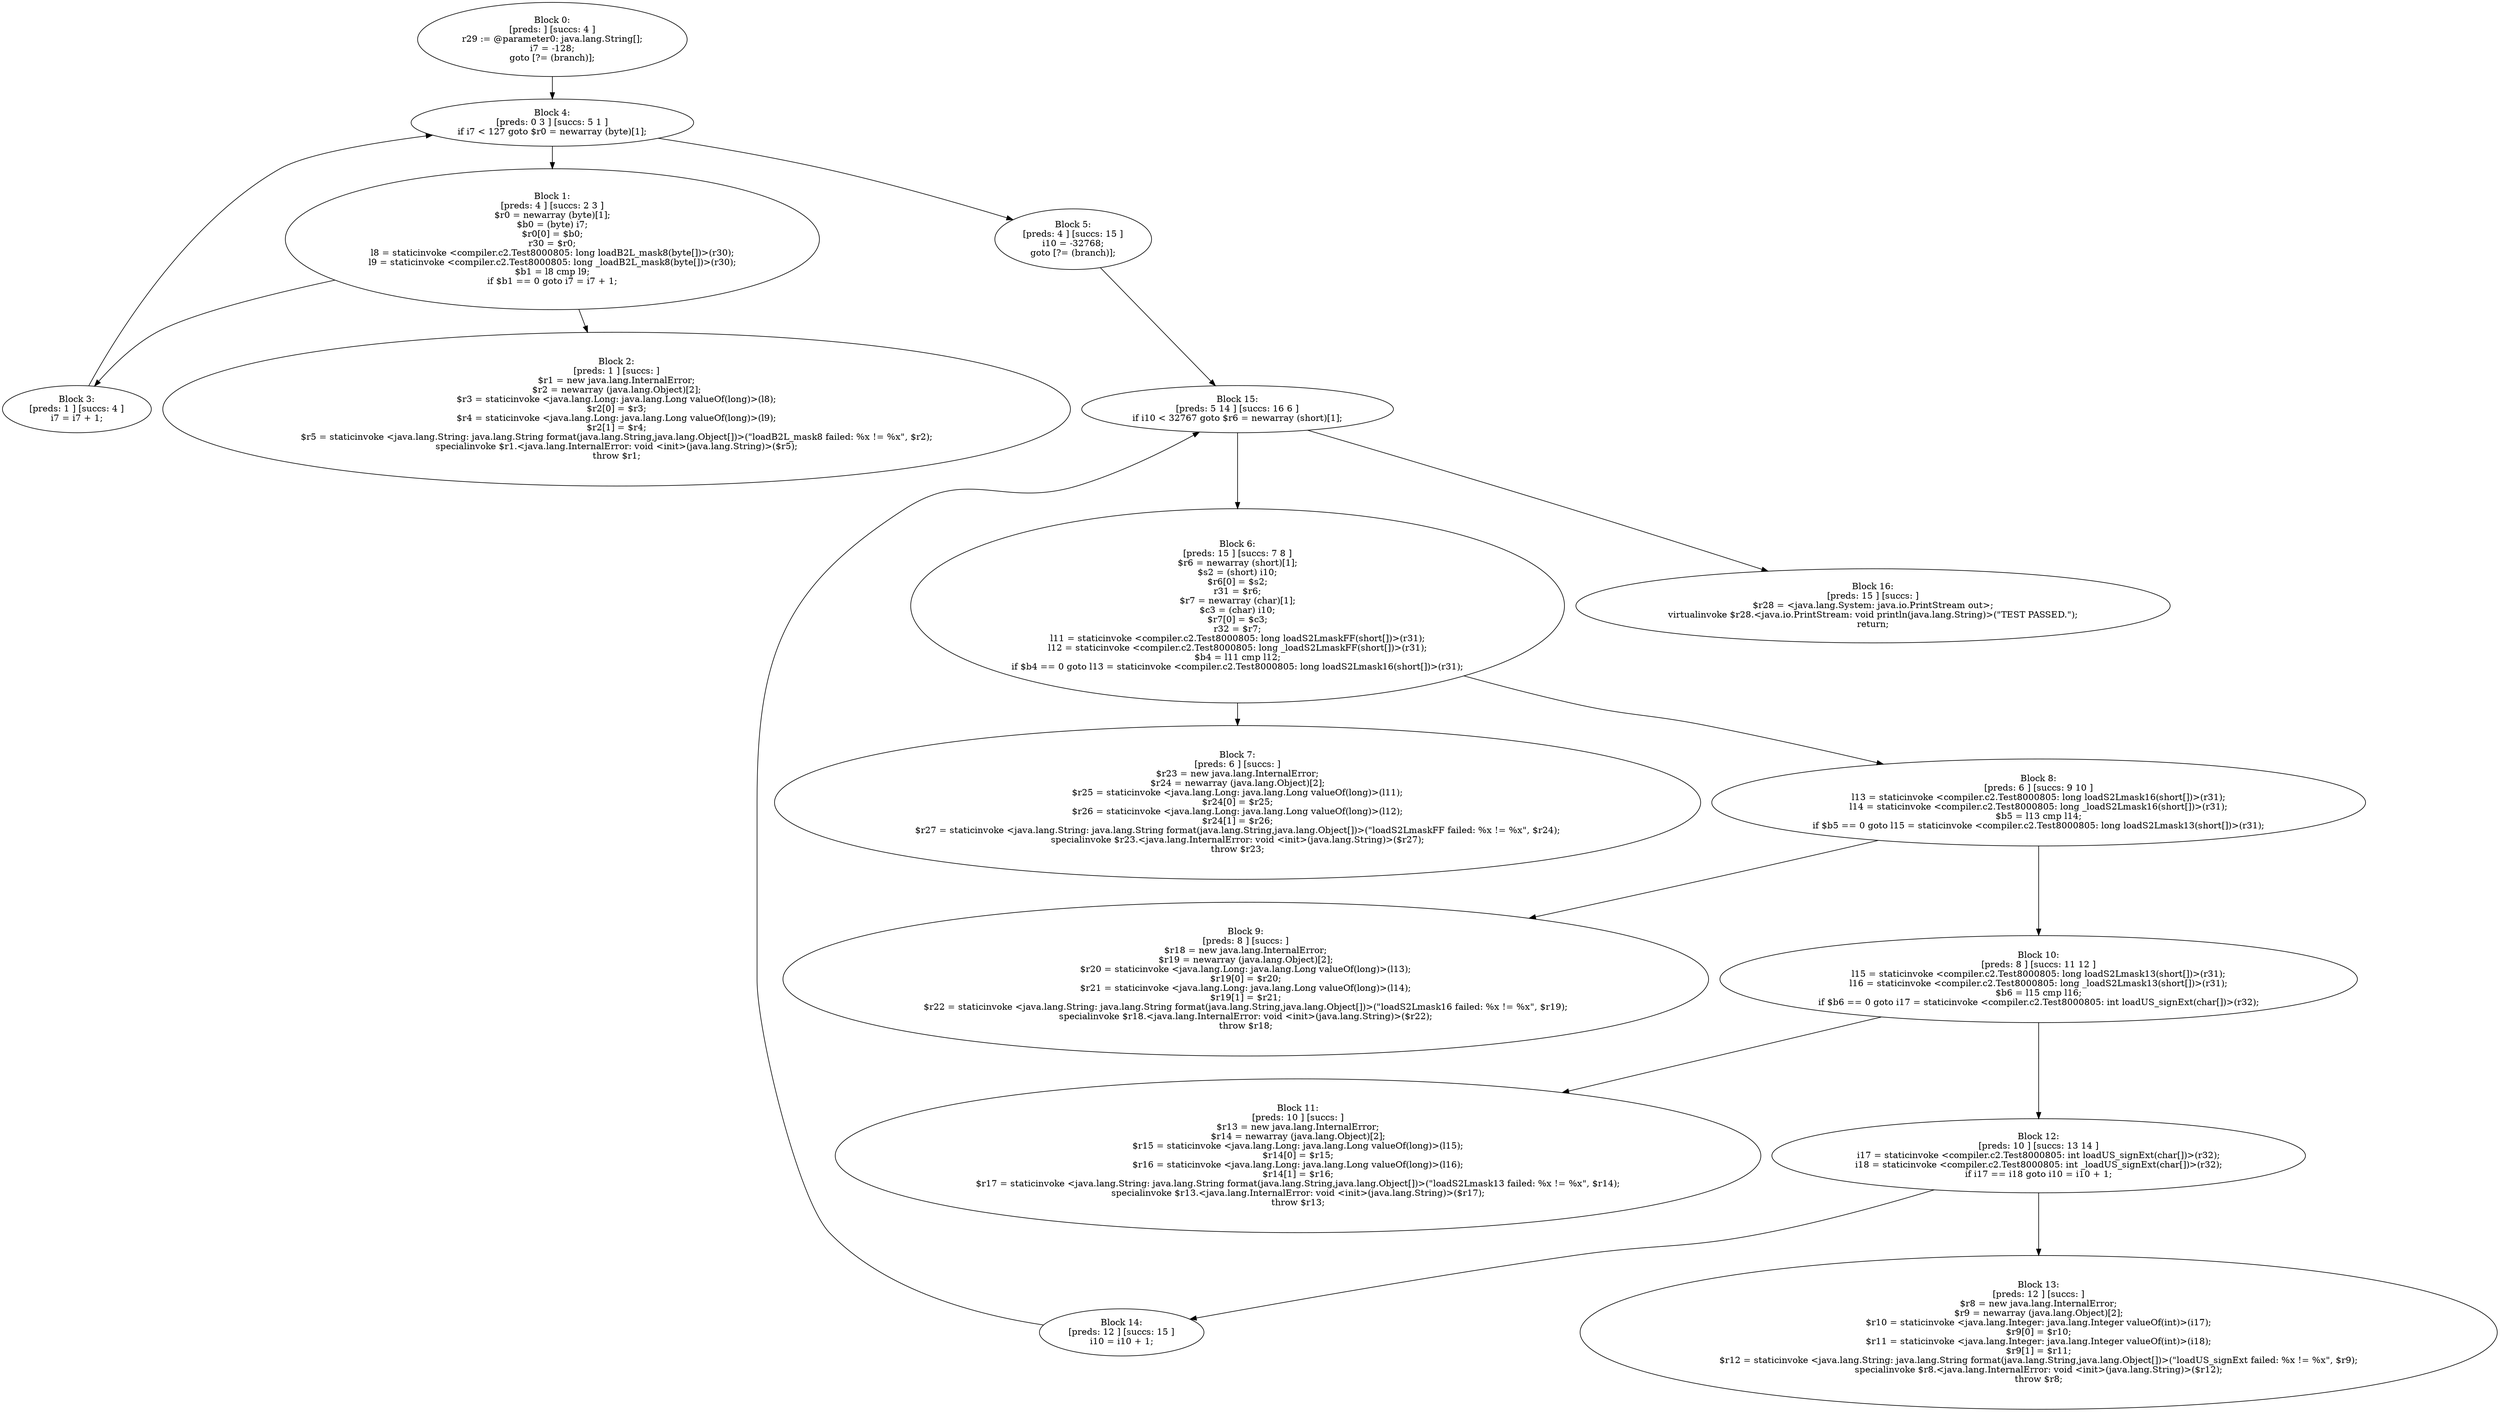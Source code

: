digraph "unitGraph" {
    "Block 0:
[preds: ] [succs: 4 ]
r29 := @parameter0: java.lang.String[];
i7 = -128;
goto [?= (branch)];
"
    "Block 1:
[preds: 4 ] [succs: 2 3 ]
$r0 = newarray (byte)[1];
$b0 = (byte) i7;
$r0[0] = $b0;
r30 = $r0;
l8 = staticinvoke <compiler.c2.Test8000805: long loadB2L_mask8(byte[])>(r30);
l9 = staticinvoke <compiler.c2.Test8000805: long _loadB2L_mask8(byte[])>(r30);
$b1 = l8 cmp l9;
if $b1 == 0 goto i7 = i7 + 1;
"
    "Block 2:
[preds: 1 ] [succs: ]
$r1 = new java.lang.InternalError;
$r2 = newarray (java.lang.Object)[2];
$r3 = staticinvoke <java.lang.Long: java.lang.Long valueOf(long)>(l8);
$r2[0] = $r3;
$r4 = staticinvoke <java.lang.Long: java.lang.Long valueOf(long)>(l9);
$r2[1] = $r4;
$r5 = staticinvoke <java.lang.String: java.lang.String format(java.lang.String,java.lang.Object[])>(\"loadB2L_mask8 failed: %x != %x\", $r2);
specialinvoke $r1.<java.lang.InternalError: void <init>(java.lang.String)>($r5);
throw $r1;
"
    "Block 3:
[preds: 1 ] [succs: 4 ]
i7 = i7 + 1;
"
    "Block 4:
[preds: 0 3 ] [succs: 5 1 ]
if i7 < 127 goto $r0 = newarray (byte)[1];
"
    "Block 5:
[preds: 4 ] [succs: 15 ]
i10 = -32768;
goto [?= (branch)];
"
    "Block 6:
[preds: 15 ] [succs: 7 8 ]
$r6 = newarray (short)[1];
$s2 = (short) i10;
$r6[0] = $s2;
r31 = $r6;
$r7 = newarray (char)[1];
$c3 = (char) i10;
$r7[0] = $c3;
r32 = $r7;
l11 = staticinvoke <compiler.c2.Test8000805: long loadS2LmaskFF(short[])>(r31);
l12 = staticinvoke <compiler.c2.Test8000805: long _loadS2LmaskFF(short[])>(r31);
$b4 = l11 cmp l12;
if $b4 == 0 goto l13 = staticinvoke <compiler.c2.Test8000805: long loadS2Lmask16(short[])>(r31);
"
    "Block 7:
[preds: 6 ] [succs: ]
$r23 = new java.lang.InternalError;
$r24 = newarray (java.lang.Object)[2];
$r25 = staticinvoke <java.lang.Long: java.lang.Long valueOf(long)>(l11);
$r24[0] = $r25;
$r26 = staticinvoke <java.lang.Long: java.lang.Long valueOf(long)>(l12);
$r24[1] = $r26;
$r27 = staticinvoke <java.lang.String: java.lang.String format(java.lang.String,java.lang.Object[])>(\"loadS2LmaskFF failed: %x != %x\", $r24);
specialinvoke $r23.<java.lang.InternalError: void <init>(java.lang.String)>($r27);
throw $r23;
"
    "Block 8:
[preds: 6 ] [succs: 9 10 ]
l13 = staticinvoke <compiler.c2.Test8000805: long loadS2Lmask16(short[])>(r31);
l14 = staticinvoke <compiler.c2.Test8000805: long _loadS2Lmask16(short[])>(r31);
$b5 = l13 cmp l14;
if $b5 == 0 goto l15 = staticinvoke <compiler.c2.Test8000805: long loadS2Lmask13(short[])>(r31);
"
    "Block 9:
[preds: 8 ] [succs: ]
$r18 = new java.lang.InternalError;
$r19 = newarray (java.lang.Object)[2];
$r20 = staticinvoke <java.lang.Long: java.lang.Long valueOf(long)>(l13);
$r19[0] = $r20;
$r21 = staticinvoke <java.lang.Long: java.lang.Long valueOf(long)>(l14);
$r19[1] = $r21;
$r22 = staticinvoke <java.lang.String: java.lang.String format(java.lang.String,java.lang.Object[])>(\"loadS2Lmask16 failed: %x != %x\", $r19);
specialinvoke $r18.<java.lang.InternalError: void <init>(java.lang.String)>($r22);
throw $r18;
"
    "Block 10:
[preds: 8 ] [succs: 11 12 ]
l15 = staticinvoke <compiler.c2.Test8000805: long loadS2Lmask13(short[])>(r31);
l16 = staticinvoke <compiler.c2.Test8000805: long _loadS2Lmask13(short[])>(r31);
$b6 = l15 cmp l16;
if $b6 == 0 goto i17 = staticinvoke <compiler.c2.Test8000805: int loadUS_signExt(char[])>(r32);
"
    "Block 11:
[preds: 10 ] [succs: ]
$r13 = new java.lang.InternalError;
$r14 = newarray (java.lang.Object)[2];
$r15 = staticinvoke <java.lang.Long: java.lang.Long valueOf(long)>(l15);
$r14[0] = $r15;
$r16 = staticinvoke <java.lang.Long: java.lang.Long valueOf(long)>(l16);
$r14[1] = $r16;
$r17 = staticinvoke <java.lang.String: java.lang.String format(java.lang.String,java.lang.Object[])>(\"loadS2Lmask13 failed: %x != %x\", $r14);
specialinvoke $r13.<java.lang.InternalError: void <init>(java.lang.String)>($r17);
throw $r13;
"
    "Block 12:
[preds: 10 ] [succs: 13 14 ]
i17 = staticinvoke <compiler.c2.Test8000805: int loadUS_signExt(char[])>(r32);
i18 = staticinvoke <compiler.c2.Test8000805: int _loadUS_signExt(char[])>(r32);
if i17 == i18 goto i10 = i10 + 1;
"
    "Block 13:
[preds: 12 ] [succs: ]
$r8 = new java.lang.InternalError;
$r9 = newarray (java.lang.Object)[2];
$r10 = staticinvoke <java.lang.Integer: java.lang.Integer valueOf(int)>(i17);
$r9[0] = $r10;
$r11 = staticinvoke <java.lang.Integer: java.lang.Integer valueOf(int)>(i18);
$r9[1] = $r11;
$r12 = staticinvoke <java.lang.String: java.lang.String format(java.lang.String,java.lang.Object[])>(\"loadUS_signExt failed: %x != %x\", $r9);
specialinvoke $r8.<java.lang.InternalError: void <init>(java.lang.String)>($r12);
throw $r8;
"
    "Block 14:
[preds: 12 ] [succs: 15 ]
i10 = i10 + 1;
"
    "Block 15:
[preds: 5 14 ] [succs: 16 6 ]
if i10 < 32767 goto $r6 = newarray (short)[1];
"
    "Block 16:
[preds: 15 ] [succs: ]
$r28 = <java.lang.System: java.io.PrintStream out>;
virtualinvoke $r28.<java.io.PrintStream: void println(java.lang.String)>(\"TEST PASSED.\");
return;
"
    "Block 0:
[preds: ] [succs: 4 ]
r29 := @parameter0: java.lang.String[];
i7 = -128;
goto [?= (branch)];
"->"Block 4:
[preds: 0 3 ] [succs: 5 1 ]
if i7 < 127 goto $r0 = newarray (byte)[1];
";
    "Block 1:
[preds: 4 ] [succs: 2 3 ]
$r0 = newarray (byte)[1];
$b0 = (byte) i7;
$r0[0] = $b0;
r30 = $r0;
l8 = staticinvoke <compiler.c2.Test8000805: long loadB2L_mask8(byte[])>(r30);
l9 = staticinvoke <compiler.c2.Test8000805: long _loadB2L_mask8(byte[])>(r30);
$b1 = l8 cmp l9;
if $b1 == 0 goto i7 = i7 + 1;
"->"Block 2:
[preds: 1 ] [succs: ]
$r1 = new java.lang.InternalError;
$r2 = newarray (java.lang.Object)[2];
$r3 = staticinvoke <java.lang.Long: java.lang.Long valueOf(long)>(l8);
$r2[0] = $r3;
$r4 = staticinvoke <java.lang.Long: java.lang.Long valueOf(long)>(l9);
$r2[1] = $r4;
$r5 = staticinvoke <java.lang.String: java.lang.String format(java.lang.String,java.lang.Object[])>(\"loadB2L_mask8 failed: %x != %x\", $r2);
specialinvoke $r1.<java.lang.InternalError: void <init>(java.lang.String)>($r5);
throw $r1;
";
    "Block 1:
[preds: 4 ] [succs: 2 3 ]
$r0 = newarray (byte)[1];
$b0 = (byte) i7;
$r0[0] = $b0;
r30 = $r0;
l8 = staticinvoke <compiler.c2.Test8000805: long loadB2L_mask8(byte[])>(r30);
l9 = staticinvoke <compiler.c2.Test8000805: long _loadB2L_mask8(byte[])>(r30);
$b1 = l8 cmp l9;
if $b1 == 0 goto i7 = i7 + 1;
"->"Block 3:
[preds: 1 ] [succs: 4 ]
i7 = i7 + 1;
";
    "Block 3:
[preds: 1 ] [succs: 4 ]
i7 = i7 + 1;
"->"Block 4:
[preds: 0 3 ] [succs: 5 1 ]
if i7 < 127 goto $r0 = newarray (byte)[1];
";
    "Block 4:
[preds: 0 3 ] [succs: 5 1 ]
if i7 < 127 goto $r0 = newarray (byte)[1];
"->"Block 5:
[preds: 4 ] [succs: 15 ]
i10 = -32768;
goto [?= (branch)];
";
    "Block 4:
[preds: 0 3 ] [succs: 5 1 ]
if i7 < 127 goto $r0 = newarray (byte)[1];
"->"Block 1:
[preds: 4 ] [succs: 2 3 ]
$r0 = newarray (byte)[1];
$b0 = (byte) i7;
$r0[0] = $b0;
r30 = $r0;
l8 = staticinvoke <compiler.c2.Test8000805: long loadB2L_mask8(byte[])>(r30);
l9 = staticinvoke <compiler.c2.Test8000805: long _loadB2L_mask8(byte[])>(r30);
$b1 = l8 cmp l9;
if $b1 == 0 goto i7 = i7 + 1;
";
    "Block 5:
[preds: 4 ] [succs: 15 ]
i10 = -32768;
goto [?= (branch)];
"->"Block 15:
[preds: 5 14 ] [succs: 16 6 ]
if i10 < 32767 goto $r6 = newarray (short)[1];
";
    "Block 6:
[preds: 15 ] [succs: 7 8 ]
$r6 = newarray (short)[1];
$s2 = (short) i10;
$r6[0] = $s2;
r31 = $r6;
$r7 = newarray (char)[1];
$c3 = (char) i10;
$r7[0] = $c3;
r32 = $r7;
l11 = staticinvoke <compiler.c2.Test8000805: long loadS2LmaskFF(short[])>(r31);
l12 = staticinvoke <compiler.c2.Test8000805: long _loadS2LmaskFF(short[])>(r31);
$b4 = l11 cmp l12;
if $b4 == 0 goto l13 = staticinvoke <compiler.c2.Test8000805: long loadS2Lmask16(short[])>(r31);
"->"Block 7:
[preds: 6 ] [succs: ]
$r23 = new java.lang.InternalError;
$r24 = newarray (java.lang.Object)[2];
$r25 = staticinvoke <java.lang.Long: java.lang.Long valueOf(long)>(l11);
$r24[0] = $r25;
$r26 = staticinvoke <java.lang.Long: java.lang.Long valueOf(long)>(l12);
$r24[1] = $r26;
$r27 = staticinvoke <java.lang.String: java.lang.String format(java.lang.String,java.lang.Object[])>(\"loadS2LmaskFF failed: %x != %x\", $r24);
specialinvoke $r23.<java.lang.InternalError: void <init>(java.lang.String)>($r27);
throw $r23;
";
    "Block 6:
[preds: 15 ] [succs: 7 8 ]
$r6 = newarray (short)[1];
$s2 = (short) i10;
$r6[0] = $s2;
r31 = $r6;
$r7 = newarray (char)[1];
$c3 = (char) i10;
$r7[0] = $c3;
r32 = $r7;
l11 = staticinvoke <compiler.c2.Test8000805: long loadS2LmaskFF(short[])>(r31);
l12 = staticinvoke <compiler.c2.Test8000805: long _loadS2LmaskFF(short[])>(r31);
$b4 = l11 cmp l12;
if $b4 == 0 goto l13 = staticinvoke <compiler.c2.Test8000805: long loadS2Lmask16(short[])>(r31);
"->"Block 8:
[preds: 6 ] [succs: 9 10 ]
l13 = staticinvoke <compiler.c2.Test8000805: long loadS2Lmask16(short[])>(r31);
l14 = staticinvoke <compiler.c2.Test8000805: long _loadS2Lmask16(short[])>(r31);
$b5 = l13 cmp l14;
if $b5 == 0 goto l15 = staticinvoke <compiler.c2.Test8000805: long loadS2Lmask13(short[])>(r31);
";
    "Block 8:
[preds: 6 ] [succs: 9 10 ]
l13 = staticinvoke <compiler.c2.Test8000805: long loadS2Lmask16(short[])>(r31);
l14 = staticinvoke <compiler.c2.Test8000805: long _loadS2Lmask16(short[])>(r31);
$b5 = l13 cmp l14;
if $b5 == 0 goto l15 = staticinvoke <compiler.c2.Test8000805: long loadS2Lmask13(short[])>(r31);
"->"Block 9:
[preds: 8 ] [succs: ]
$r18 = new java.lang.InternalError;
$r19 = newarray (java.lang.Object)[2];
$r20 = staticinvoke <java.lang.Long: java.lang.Long valueOf(long)>(l13);
$r19[0] = $r20;
$r21 = staticinvoke <java.lang.Long: java.lang.Long valueOf(long)>(l14);
$r19[1] = $r21;
$r22 = staticinvoke <java.lang.String: java.lang.String format(java.lang.String,java.lang.Object[])>(\"loadS2Lmask16 failed: %x != %x\", $r19);
specialinvoke $r18.<java.lang.InternalError: void <init>(java.lang.String)>($r22);
throw $r18;
";
    "Block 8:
[preds: 6 ] [succs: 9 10 ]
l13 = staticinvoke <compiler.c2.Test8000805: long loadS2Lmask16(short[])>(r31);
l14 = staticinvoke <compiler.c2.Test8000805: long _loadS2Lmask16(short[])>(r31);
$b5 = l13 cmp l14;
if $b5 == 0 goto l15 = staticinvoke <compiler.c2.Test8000805: long loadS2Lmask13(short[])>(r31);
"->"Block 10:
[preds: 8 ] [succs: 11 12 ]
l15 = staticinvoke <compiler.c2.Test8000805: long loadS2Lmask13(short[])>(r31);
l16 = staticinvoke <compiler.c2.Test8000805: long _loadS2Lmask13(short[])>(r31);
$b6 = l15 cmp l16;
if $b6 == 0 goto i17 = staticinvoke <compiler.c2.Test8000805: int loadUS_signExt(char[])>(r32);
";
    "Block 10:
[preds: 8 ] [succs: 11 12 ]
l15 = staticinvoke <compiler.c2.Test8000805: long loadS2Lmask13(short[])>(r31);
l16 = staticinvoke <compiler.c2.Test8000805: long _loadS2Lmask13(short[])>(r31);
$b6 = l15 cmp l16;
if $b6 == 0 goto i17 = staticinvoke <compiler.c2.Test8000805: int loadUS_signExt(char[])>(r32);
"->"Block 11:
[preds: 10 ] [succs: ]
$r13 = new java.lang.InternalError;
$r14 = newarray (java.lang.Object)[2];
$r15 = staticinvoke <java.lang.Long: java.lang.Long valueOf(long)>(l15);
$r14[0] = $r15;
$r16 = staticinvoke <java.lang.Long: java.lang.Long valueOf(long)>(l16);
$r14[1] = $r16;
$r17 = staticinvoke <java.lang.String: java.lang.String format(java.lang.String,java.lang.Object[])>(\"loadS2Lmask13 failed: %x != %x\", $r14);
specialinvoke $r13.<java.lang.InternalError: void <init>(java.lang.String)>($r17);
throw $r13;
";
    "Block 10:
[preds: 8 ] [succs: 11 12 ]
l15 = staticinvoke <compiler.c2.Test8000805: long loadS2Lmask13(short[])>(r31);
l16 = staticinvoke <compiler.c2.Test8000805: long _loadS2Lmask13(short[])>(r31);
$b6 = l15 cmp l16;
if $b6 == 0 goto i17 = staticinvoke <compiler.c2.Test8000805: int loadUS_signExt(char[])>(r32);
"->"Block 12:
[preds: 10 ] [succs: 13 14 ]
i17 = staticinvoke <compiler.c2.Test8000805: int loadUS_signExt(char[])>(r32);
i18 = staticinvoke <compiler.c2.Test8000805: int _loadUS_signExt(char[])>(r32);
if i17 == i18 goto i10 = i10 + 1;
";
    "Block 12:
[preds: 10 ] [succs: 13 14 ]
i17 = staticinvoke <compiler.c2.Test8000805: int loadUS_signExt(char[])>(r32);
i18 = staticinvoke <compiler.c2.Test8000805: int _loadUS_signExt(char[])>(r32);
if i17 == i18 goto i10 = i10 + 1;
"->"Block 13:
[preds: 12 ] [succs: ]
$r8 = new java.lang.InternalError;
$r9 = newarray (java.lang.Object)[2];
$r10 = staticinvoke <java.lang.Integer: java.lang.Integer valueOf(int)>(i17);
$r9[0] = $r10;
$r11 = staticinvoke <java.lang.Integer: java.lang.Integer valueOf(int)>(i18);
$r9[1] = $r11;
$r12 = staticinvoke <java.lang.String: java.lang.String format(java.lang.String,java.lang.Object[])>(\"loadUS_signExt failed: %x != %x\", $r9);
specialinvoke $r8.<java.lang.InternalError: void <init>(java.lang.String)>($r12);
throw $r8;
";
    "Block 12:
[preds: 10 ] [succs: 13 14 ]
i17 = staticinvoke <compiler.c2.Test8000805: int loadUS_signExt(char[])>(r32);
i18 = staticinvoke <compiler.c2.Test8000805: int _loadUS_signExt(char[])>(r32);
if i17 == i18 goto i10 = i10 + 1;
"->"Block 14:
[preds: 12 ] [succs: 15 ]
i10 = i10 + 1;
";
    "Block 14:
[preds: 12 ] [succs: 15 ]
i10 = i10 + 1;
"->"Block 15:
[preds: 5 14 ] [succs: 16 6 ]
if i10 < 32767 goto $r6 = newarray (short)[1];
";
    "Block 15:
[preds: 5 14 ] [succs: 16 6 ]
if i10 < 32767 goto $r6 = newarray (short)[1];
"->"Block 16:
[preds: 15 ] [succs: ]
$r28 = <java.lang.System: java.io.PrintStream out>;
virtualinvoke $r28.<java.io.PrintStream: void println(java.lang.String)>(\"TEST PASSED.\");
return;
";
    "Block 15:
[preds: 5 14 ] [succs: 16 6 ]
if i10 < 32767 goto $r6 = newarray (short)[1];
"->"Block 6:
[preds: 15 ] [succs: 7 8 ]
$r6 = newarray (short)[1];
$s2 = (short) i10;
$r6[0] = $s2;
r31 = $r6;
$r7 = newarray (char)[1];
$c3 = (char) i10;
$r7[0] = $c3;
r32 = $r7;
l11 = staticinvoke <compiler.c2.Test8000805: long loadS2LmaskFF(short[])>(r31);
l12 = staticinvoke <compiler.c2.Test8000805: long _loadS2LmaskFF(short[])>(r31);
$b4 = l11 cmp l12;
if $b4 == 0 goto l13 = staticinvoke <compiler.c2.Test8000805: long loadS2Lmask16(short[])>(r31);
";
}
